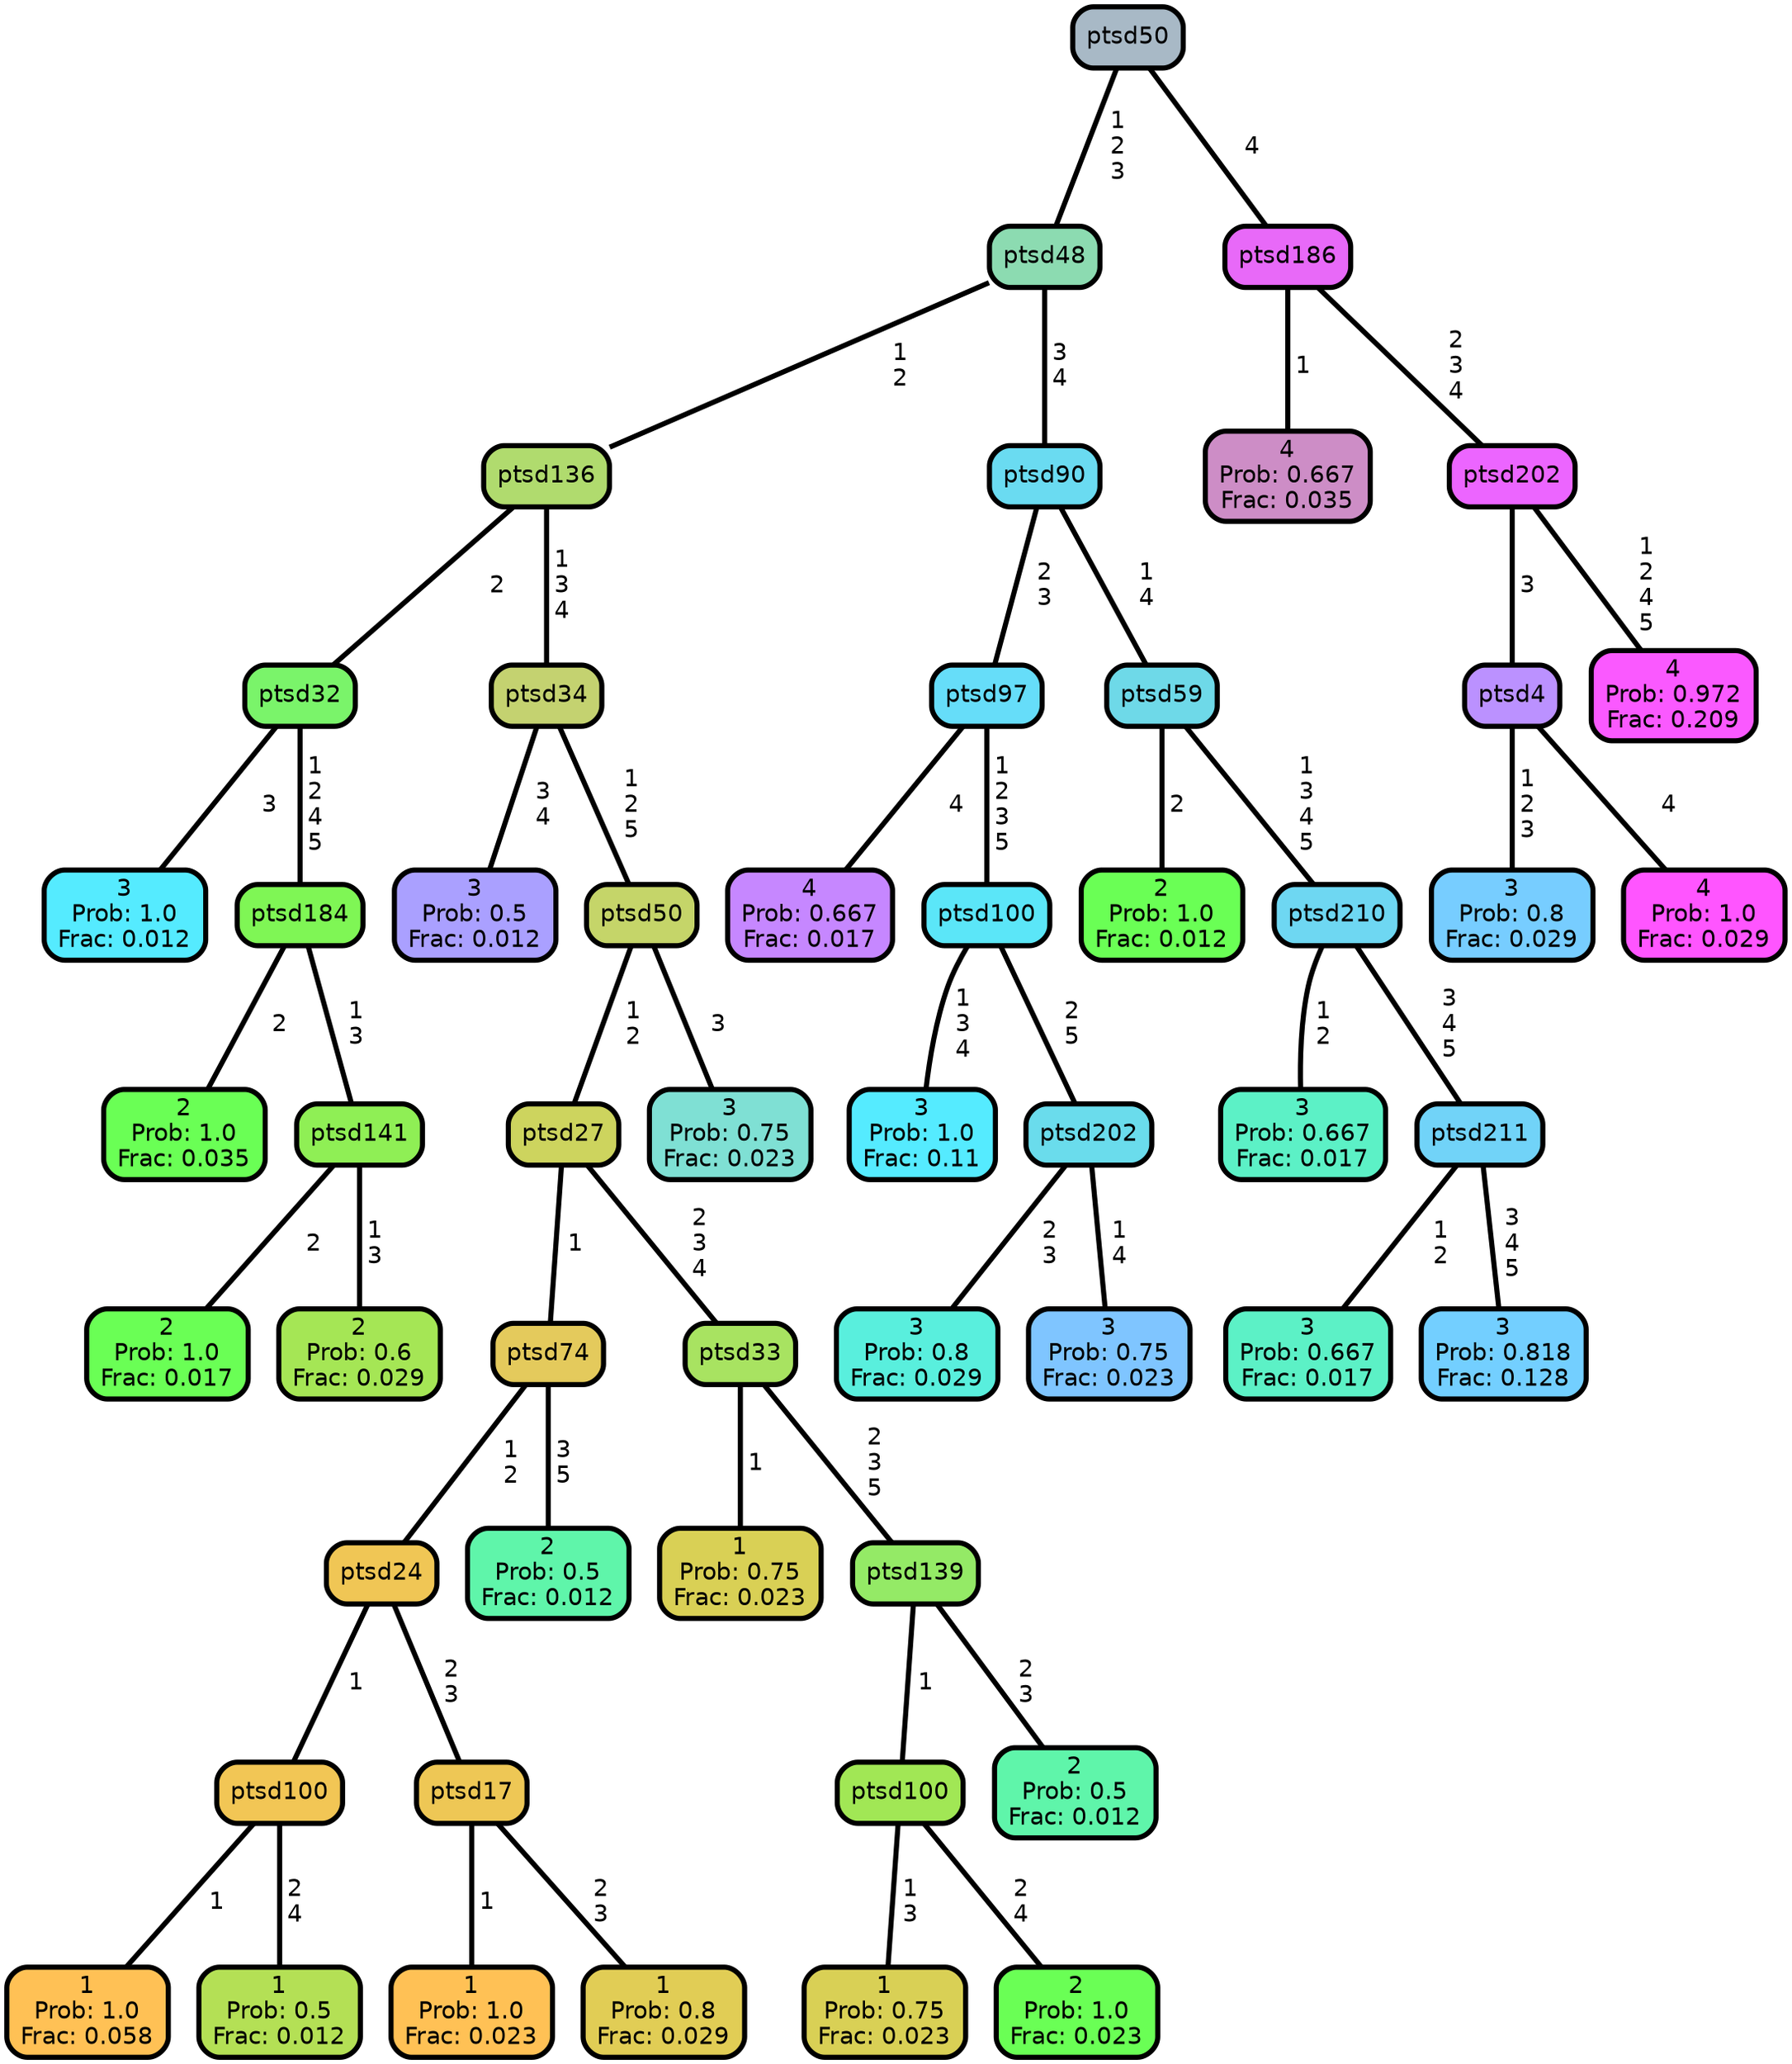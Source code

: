 graph Tree {
node [shape=box, style="filled, rounded",color="black",penwidth="3",fontcolor="black",                 fontname=helvetica] ;
graph [ranksep="0 equally", splines=straight,                 bgcolor=transparent, dpi=200] ;
edge [fontname=helvetica, color=black] ;
0 [label="3
Prob: 1.0
Frac: 0.012", fillcolor="#55ebff"] ;
1 [label="ptsd32", fillcolor="#7af46a"] ;
2 [label="2
Prob: 1.0
Frac: 0.035", fillcolor="#6aff55"] ;
3 [label="ptsd184", fillcolor="#7ff655"] ;
4 [label="2
Prob: 1.0
Frac: 0.017", fillcolor="#6aff55"] ;
5 [label="ptsd141", fillcolor="#8fef55"] ;
6 [label="2
Prob: 0.6
Frac: 0.029", fillcolor="#a5e655"] ;
7 [label="ptsd136", fillcolor="#b0db6e"] ;
8 [label="3
Prob: 0.5
Frac: 0.012", fillcolor="#aaa0ff"] ;
9 [label="ptsd34", fillcolor="#c4d270"] ;
10 [label="1
Prob: 1.0
Frac: 0.058", fillcolor="#ffc155"] ;
11 [label="ptsd100", fillcolor="#f2c655"] ;
12 [label="1
Prob: 0.5
Frac: 0.012", fillcolor="#b4e055"] ;
13 [label="ptsd24", fillcolor="#f0c655"] ;
14 [label="1
Prob: 1.0
Frac: 0.023", fillcolor="#ffc155"] ;
15 [label="ptsd17", fillcolor="#eec755"] ;
16 [label="1
Prob: 0.8
Frac: 0.029", fillcolor="#e1cd55"] ;
17 [label="ptsd74", fillcolor="#e4ca5c"] ;
18 [label="2
Prob: 0.5
Frac: 0.012", fillcolor="#5ff5aa"] ;
19 [label="ptsd27", fillcolor="#cdd45e"] ;
20 [label="1
Prob: 0.75
Frac: 0.023", fillcolor="#d9d055"] ;
21 [label="ptsd33", fillcolor="#a8e361"] ;
22 [label="1
Prob: 0.75
Frac: 0.023", fillcolor="#d9d055"] ;
23 [label="ptsd100", fillcolor="#a1e755"] ;
24 [label="2
Prob: 1.0
Frac: 0.023", fillcolor="#6aff55"] ;
25 [label="ptsd139", fillcolor="#94ea66"] ;
26 [label="2
Prob: 0.5
Frac: 0.012", fillcolor="#5ff5aa"] ;
27 [label="ptsd50", fillcolor="#c5d569"] ;
28 [label="3
Prob: 0.75
Frac: 0.023", fillcolor="#7fe0d4"] ;
29 [label="ptsd48", fillcolor="#8cdbb1"] ;
30 [label="4
Prob: 0.667
Frac: 0.017", fillcolor="#c687ff"] ;
31 [label="ptsd97", fillcolor="#66ddf9"] ;
32 [label="3
Prob: 1.0
Frac: 0.11", fillcolor="#55ebff"] ;
33 [label="ptsd100", fillcolor="#5be6f8"] ;
34 [label="3
Prob: 0.8
Frac: 0.029", fillcolor="#59efdd"] ;
35 [label="ptsd202", fillcolor="#6adcec"] ;
36 [label="3
Prob: 0.75
Frac: 0.023", fillcolor="#7fc5ff"] ;
37 [label="ptsd90", fillcolor="#6adbf1"] ;
38 [label="2
Prob: 1.0
Frac: 0.012", fillcolor="#6aff55"] ;
39 [label="ptsd59", fillcolor="#6ed9e8"] ;
40 [label="3
Prob: 0.667
Frac: 0.017", fillcolor="#5cf1c6"] ;
41 [label="ptsd210", fillcolor="#6ed7f2"] ;
42 [label="3
Prob: 0.667
Frac: 0.017", fillcolor="#5cf1c6"] ;
43 [label="ptsd211", fillcolor="#71d3f8"] ;
44 [label="3
Prob: 0.818
Frac: 0.128", fillcolor="#73cfff"] ;
45 [label="ptsd50", fillcolor="#a8b9c6"] ;
46 [label="4
Prob: 0.667
Frac: 0.035", fillcolor="#cd8dc6"] ;
47 [label="ptsd186", fillcolor="#e869f8"] ;
48 [label="3
Prob: 0.8
Frac: 0.029", fillcolor="#77cdff"] ;
49 [label="ptsd4", fillcolor="#bb91ff"] ;
50 [label="4
Prob: 1.0
Frac: 0.029", fillcolor="#ff55ff"] ;
51 [label="ptsd202", fillcolor="#ec65ff"] ;
52 [label="4
Prob: 0.972
Frac: 0.209", fillcolor="#fa59ff"] ;
1 -- 0 [label=" 3",penwidth=3] ;
1 -- 3 [label=" 1\n 2\n 4\n 5",penwidth=3] ;
3 -- 2 [label=" 2",penwidth=3] ;
3 -- 5 [label=" 1\n 3",penwidth=3] ;
5 -- 4 [label=" 2",penwidth=3] ;
5 -- 6 [label=" 1\n 3",penwidth=3] ;
7 -- 1 [label=" 2",penwidth=3] ;
7 -- 9 [label=" 1\n 3\n 4",penwidth=3] ;
9 -- 8 [label=" 3\n 4",penwidth=3] ;
9 -- 27 [label=" 1\n 2\n 5",penwidth=3] ;
11 -- 10 [label=" 1",penwidth=3] ;
11 -- 12 [label=" 2\n 4",penwidth=3] ;
13 -- 11 [label=" 1",penwidth=3] ;
13 -- 15 [label=" 2\n 3",penwidth=3] ;
15 -- 14 [label=" 1",penwidth=3] ;
15 -- 16 [label=" 2\n 3",penwidth=3] ;
17 -- 13 [label=" 1\n 2",penwidth=3] ;
17 -- 18 [label=" 3\n 5",penwidth=3] ;
19 -- 17 [label=" 1",penwidth=3] ;
19 -- 21 [label=" 2\n 3\n 4",penwidth=3] ;
21 -- 20 [label=" 1",penwidth=3] ;
21 -- 25 [label=" 2\n 3\n 5",penwidth=3] ;
23 -- 22 [label=" 1\n 3",penwidth=3] ;
23 -- 24 [label=" 2\n 4",penwidth=3] ;
25 -- 23 [label=" 1",penwidth=3] ;
25 -- 26 [label=" 2\n 3",penwidth=3] ;
27 -- 19 [label=" 1\n 2",penwidth=3] ;
27 -- 28 [label=" 3",penwidth=3] ;
29 -- 7 [label=" 1\n 2",penwidth=3] ;
29 -- 37 [label=" 3\n 4",penwidth=3] ;
31 -- 30 [label=" 4",penwidth=3] ;
31 -- 33 [label=" 1\n 2\n 3\n 5",penwidth=3] ;
33 -- 32 [label=" 1\n 3\n 4",penwidth=3] ;
33 -- 35 [label=" 2\n 5",penwidth=3] ;
35 -- 34 [label=" 2\n 3",penwidth=3] ;
35 -- 36 [label=" 1\n 4",penwidth=3] ;
37 -- 31 [label=" 2\n 3",penwidth=3] ;
37 -- 39 [label=" 1\n 4",penwidth=3] ;
39 -- 38 [label=" 2",penwidth=3] ;
39 -- 41 [label=" 1\n 3\n 4\n 5",penwidth=3] ;
41 -- 40 [label=" 1\n 2",penwidth=3] ;
41 -- 43 [label=" 3\n 4\n 5",penwidth=3] ;
43 -- 42 [label=" 1\n 2",penwidth=3] ;
43 -- 44 [label=" 3\n 4\n 5",penwidth=3] ;
45 -- 29 [label=" 1\n 2\n 3",penwidth=3] ;
45 -- 47 [label=" 4",penwidth=3] ;
47 -- 46 [label=" 1",penwidth=3] ;
47 -- 51 [label=" 2\n 3\n 4",penwidth=3] ;
49 -- 48 [label=" 1\n 2\n 3",penwidth=3] ;
49 -- 50 [label=" 4",penwidth=3] ;
51 -- 49 [label=" 3",penwidth=3] ;
51 -- 52 [label=" 1\n 2\n 4\n 5",penwidth=3] ;
{rank = same;}}